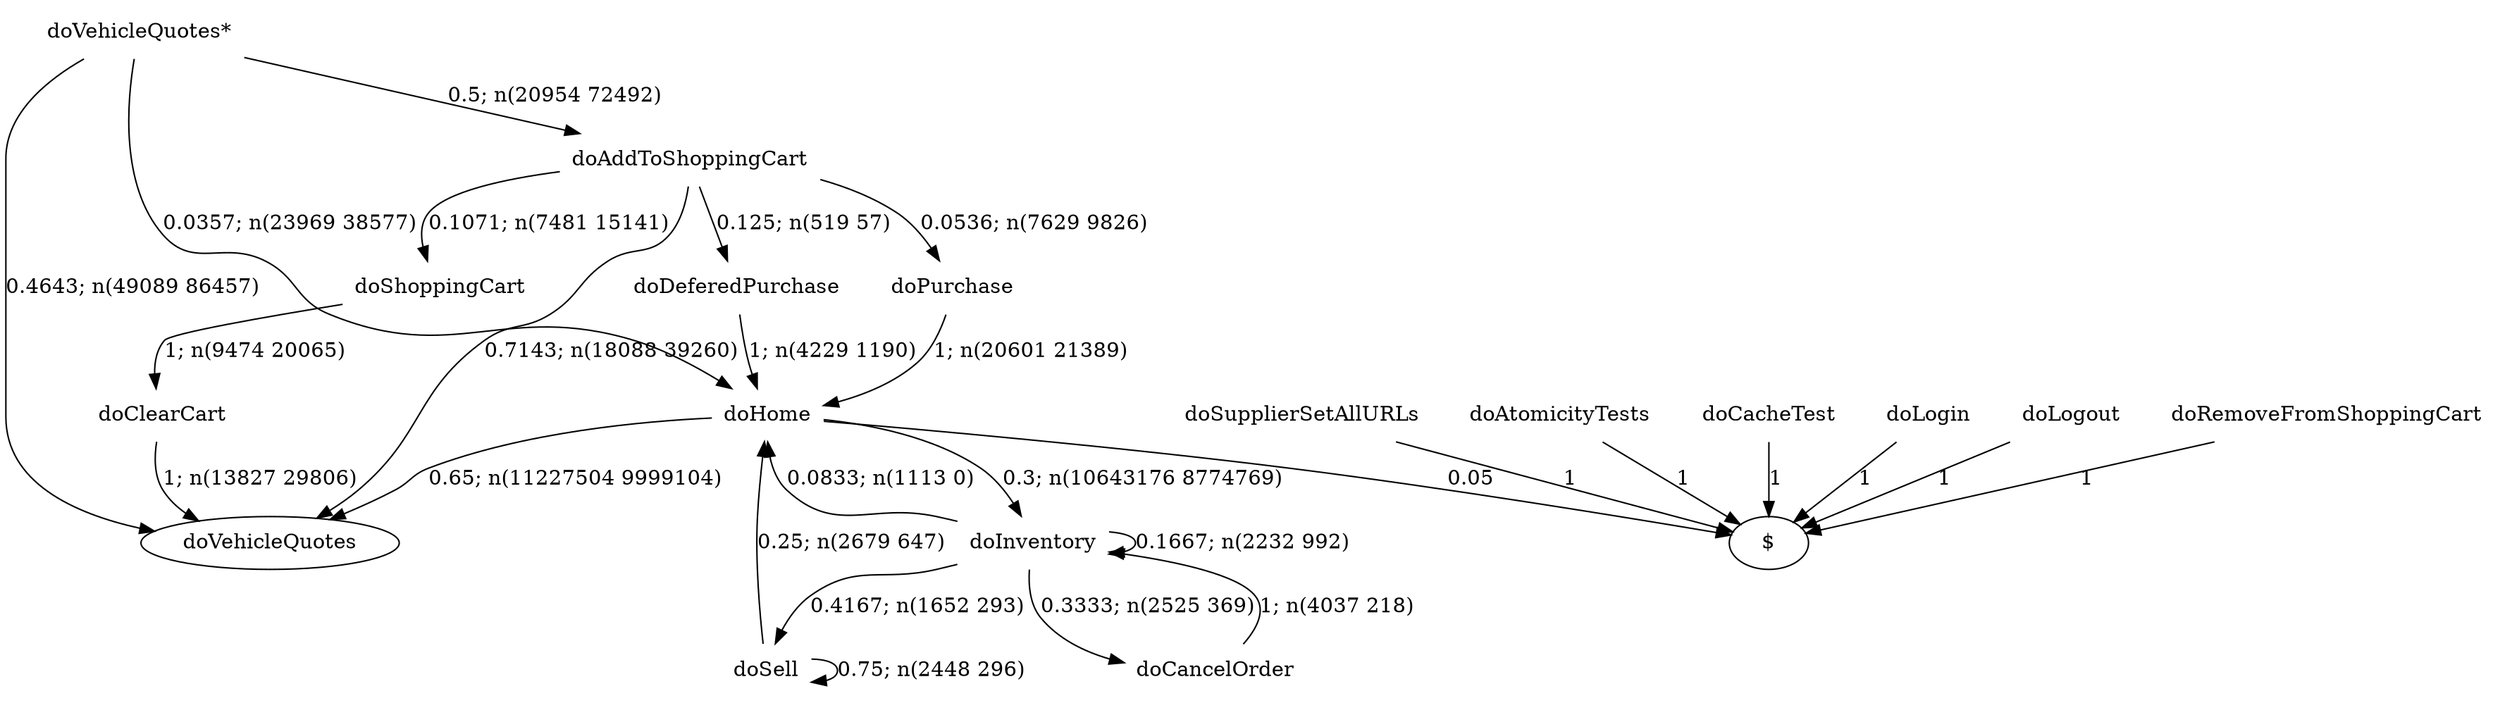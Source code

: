 digraph G {"doVehicleQuotes*" [label="doVehicleQuotes*",shape=none];"doSupplierSetAllURLs" [label="doSupplierSetAllURLs",shape=none];"doAtomicityTests" [label="doAtomicityTests",shape=none];"doCacheTest" [label="doCacheTest",shape=none];"doLogin" [label="doLogin",shape=none];"doAddToShoppingCart" [label="doAddToShoppingCart",shape=none];"doDeferedPurchase" [label="doDeferedPurchase",shape=none];"doHome" [label="doHome",shape=none];"doShoppingCart" [label="doShoppingCart",shape=none];"doClearCart" [label="doClearCart",shape=none];"doPurchase" [label="doPurchase",shape=none];"doInventory" [label="doInventory",shape=none];"doSell" [label="doSell",shape=none];"doLogout" [label="doLogout",shape=none];"doCancelOrder" [label="doCancelOrder",shape=none];"doRemoveFromShoppingCart" [label="doRemoveFromShoppingCart",shape=none];"doVehicleQuotes*"->"doVehicleQuotes" [style=solid,label="0.4643; n(49089 86457)"];"doVehicleQuotes*"->"doAddToShoppingCart" [style=solid,label="0.5; n(20954 72492)"];"doVehicleQuotes*"->"doHome" [style=solid,label="0.0357; n(23969 38577)"];"doSupplierSetAllURLs"->"$" [style=solid,label="1"];"doAtomicityTests"->"$" [style=solid,label="1"];"doCacheTest"->"$" [style=solid,label="1"];"doLogin"->"$" [style=solid,label="1"];"doAddToShoppingCart"->"doVehicleQuotes" [style=solid,label="0.7143; n(18088 39260)"];"doAddToShoppingCart"->"doDeferedPurchase" [style=solid,label="0.125; n(519 57)"];"doAddToShoppingCart"->"doShoppingCart" [style=solid,label="0.1071; n(7481 15141)"];"doAddToShoppingCart"->"doPurchase" [style=solid,label="0.0536; n(7629 9826)"];"doDeferedPurchase"->"doHome" [style=solid,label="1; n(4229 1190)"];"doHome"->"doVehicleQuotes" [style=solid,label="0.65; n(11227504 9999104)"];"doHome"->"doInventory" [style=solid,label="0.3; n(10643176 8774769)"];"doHome"->"$" [style=solid,label="0.05"];"doShoppingCart"->"doClearCart" [style=solid,label="1; n(9474 20065)"];"doClearCart"->"doVehicleQuotes" [style=solid,label="1; n(13827 29806)"];"doPurchase"->"doHome" [style=solid,label="1; n(20601 21389)"];"doInventory"->"doHome" [style=solid,label="0.0833; n(1113 0)"];"doInventory"->"doInventory" [style=solid,label="0.1667; n(2232 992)"];"doInventory"->"doSell" [style=solid,label="0.4167; n(1652 293)"];"doInventory"->"doCancelOrder" [style=solid,label="0.3333; n(2525 369)"];"doSell"->"doHome" [style=solid,label="0.25; n(2679 647)"];"doSell"->"doSell" [style=solid,label="0.75; n(2448 296)"];"doLogout"->"$" [style=solid,label="1"];"doCancelOrder"->"doInventory" [style=solid,label="1; n(4037 218)"];"doRemoveFromShoppingCart"->"$" [style=solid,label="1"];}